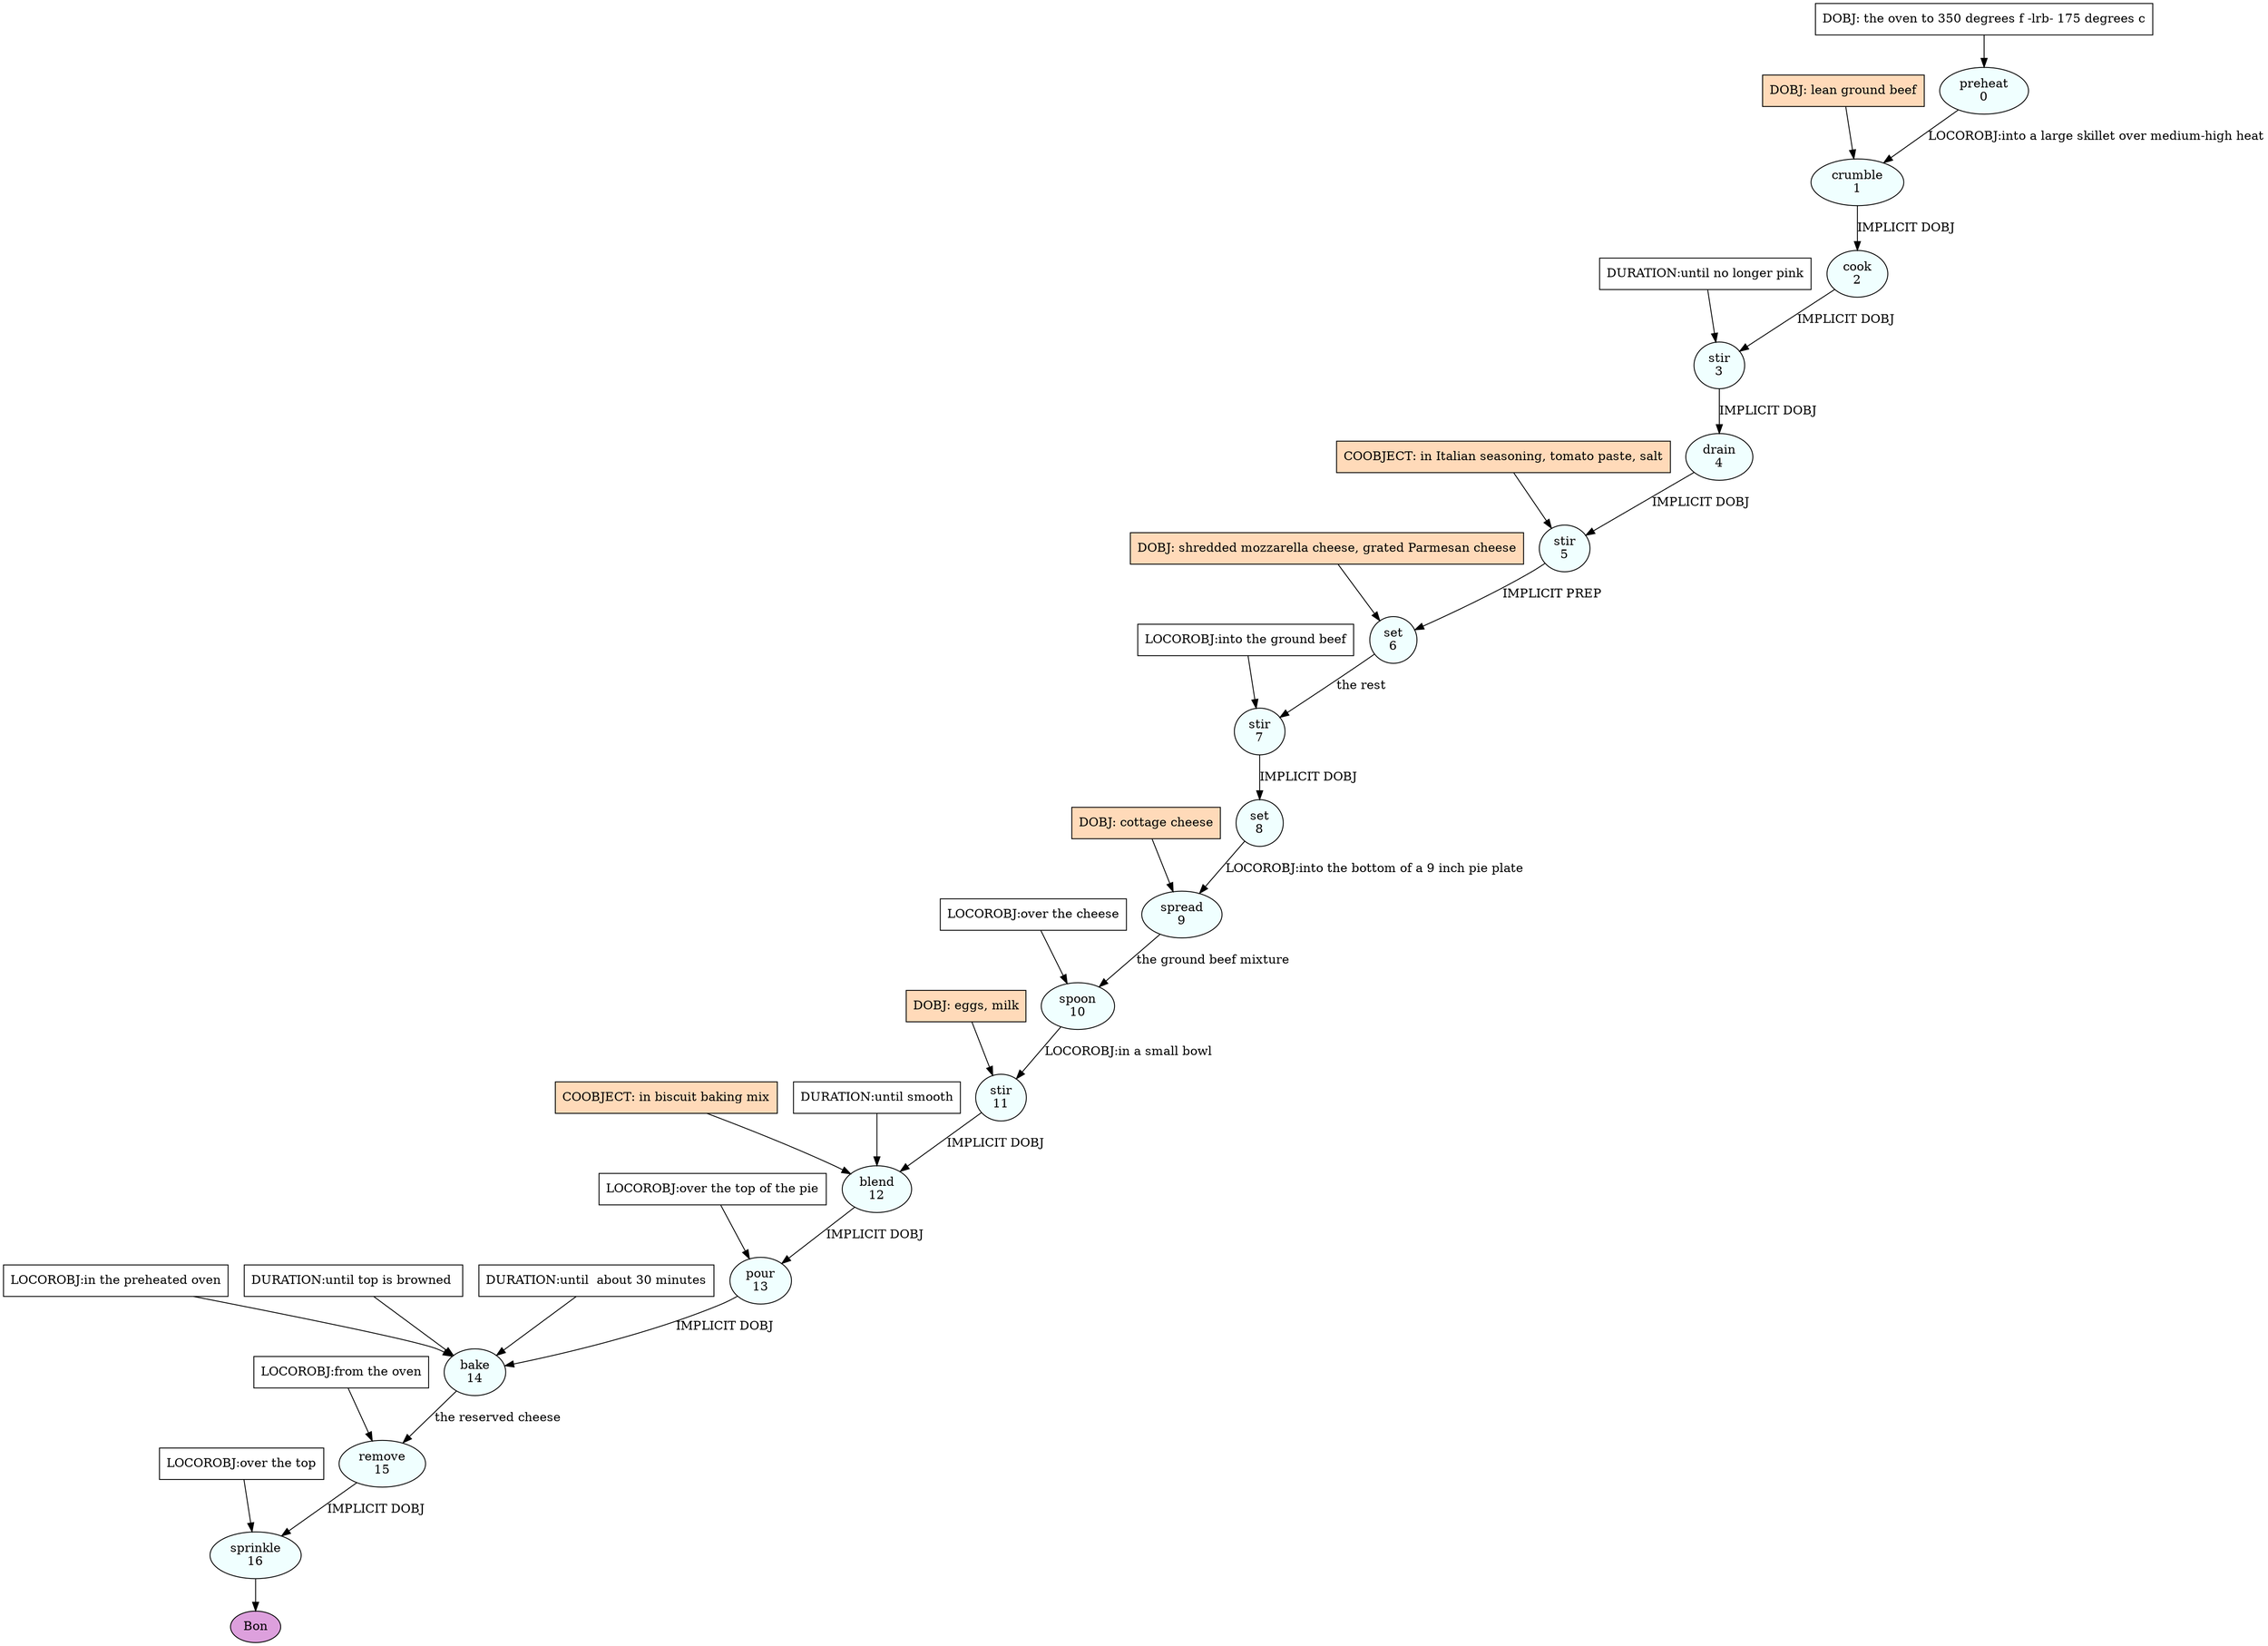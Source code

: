 digraph recipe {
E0[label="preheat
0", shape=oval, style=filled, fillcolor=azure]
E1[label="crumble
1", shape=oval, style=filled, fillcolor=azure]
E2[label="cook
2", shape=oval, style=filled, fillcolor=azure]
E3[label="stir
3", shape=oval, style=filled, fillcolor=azure]
E4[label="drain
4", shape=oval, style=filled, fillcolor=azure]
E5[label="stir
5", shape=oval, style=filled, fillcolor=azure]
E6[label="set
6", shape=oval, style=filled, fillcolor=azure]
E7[label="stir
7", shape=oval, style=filled, fillcolor=azure]
E8[label="set
8", shape=oval, style=filled, fillcolor=azure]
E9[label="spread
9", shape=oval, style=filled, fillcolor=azure]
E10[label="spoon
10", shape=oval, style=filled, fillcolor=azure]
E11[label="stir
11", shape=oval, style=filled, fillcolor=azure]
E12[label="blend
12", shape=oval, style=filled, fillcolor=azure]
E13[label="pour
13", shape=oval, style=filled, fillcolor=azure]
E14[label="bake
14", shape=oval, style=filled, fillcolor=azure]
E15[label="remove
15", shape=oval, style=filled, fillcolor=azure]
E16[label="sprinkle
16", shape=oval, style=filled, fillcolor=azure]
D0[label="DOBJ: the oven to 350 degrees f -lrb- 175 degrees c", shape=box, style=filled, fillcolor=white]
D0 -> E0
D1_ing[label="DOBJ: lean ground beef", shape=box, style=filled, fillcolor=peachpuff]
D1_ing -> E1
E0 -> E1 [label="LOCOROBJ:into a large skillet over medium-high heat"]
E1 -> E2 [label="IMPLICIT DOBJ"]
E2 -> E3 [label="IMPLICIT DOBJ"]
P3_0_0[label="DURATION:until no longer pink", shape=box, style=filled, fillcolor=white]
P3_0_0 -> E3
E3 -> E4 [label="IMPLICIT DOBJ"]
E4 -> E5 [label="IMPLICIT DOBJ"]
P5_0_ing[label="COOBJECT: in Italian seasoning, tomato paste, salt", shape=box, style=filled, fillcolor=peachpuff]
P5_0_ing -> E5
D6_ing[label="DOBJ: shredded mozzarella cheese, grated Parmesan cheese", shape=box, style=filled, fillcolor=peachpuff]
D6_ing -> E6
E5 -> E6 [label="IMPLICIT PREP"]
E6 -> E7 [label="the rest"]
P7_0_0[label="LOCOROBJ:into the ground beef", shape=box, style=filled, fillcolor=white]
P7_0_0 -> E7
E7 -> E8 [label="IMPLICIT DOBJ"]
D9_ing[label="DOBJ: cottage cheese", shape=box, style=filled, fillcolor=peachpuff]
D9_ing -> E9
E8 -> E9 [label="LOCOROBJ:into the bottom of a 9 inch pie plate"]
E9 -> E10 [label="the ground beef mixture"]
P10_0_0[label="LOCOROBJ:over the cheese", shape=box, style=filled, fillcolor=white]
P10_0_0 -> E10
D11_ing[label="DOBJ: eggs, milk", shape=box, style=filled, fillcolor=peachpuff]
D11_ing -> E11
E10 -> E11 [label="LOCOROBJ:in a small bowl"]
E11 -> E12 [label="IMPLICIT DOBJ"]
P12_0_ing[label="COOBJECT: in biscuit baking mix", shape=box, style=filled, fillcolor=peachpuff]
P12_0_ing -> E12
P12_1_0[label="DURATION:until smooth", shape=box, style=filled, fillcolor=white]
P12_1_0 -> E12
E12 -> E13 [label="IMPLICIT DOBJ"]
P13_0_0[label="LOCOROBJ:over the top of the pie", shape=box, style=filled, fillcolor=white]
P13_0_0 -> E13
E13 -> E14 [label="IMPLICIT DOBJ"]
P14_0_0[label="LOCOROBJ:in the preheated oven", shape=box, style=filled, fillcolor=white]
P14_0_0 -> E14
P14_1_0[label="DURATION:until top is browned ", shape=box, style=filled, fillcolor=white]
P14_1_0 -> E14
P14_1_1[label="DURATION:until  about 30 minutes", shape=box, style=filled, fillcolor=white]
P14_1_1 -> E14
E14 -> E15 [label="the reserved cheese"]
P15_0_0[label="LOCOROBJ:from the oven", shape=box, style=filled, fillcolor=white]
P15_0_0 -> E15
E15 -> E16 [label="IMPLICIT DOBJ"]
P16_0_0[label="LOCOROBJ:over the top", shape=box, style=filled, fillcolor=white]
P16_0_0 -> E16
EOR[label="Bon", shape=oval, style=filled, fillcolor=plum]
E16 -> EOR
}
